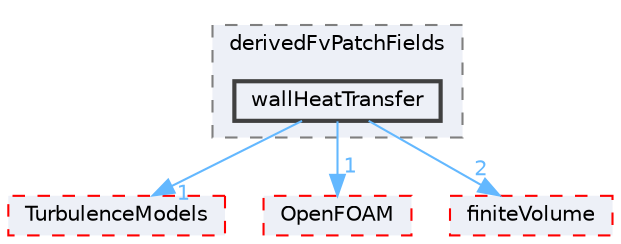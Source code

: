 digraph "src/thermoTools/derivedFvPatchFields/wallHeatTransfer"
{
 // LATEX_PDF_SIZE
  bgcolor="transparent";
  edge [fontname=Helvetica,fontsize=10,labelfontname=Helvetica,labelfontsize=10];
  node [fontname=Helvetica,fontsize=10,shape=box,height=0.2,width=0.4];
  compound=true
  subgraph clusterdir_180701e77928ba70e1b801b7cac290dd {
    graph [ bgcolor="#edf0f7", pencolor="grey50", label="derivedFvPatchFields", fontname=Helvetica,fontsize=10 style="filled,dashed", URL="dir_180701e77928ba70e1b801b7cac290dd.html",tooltip=""]
  dir_e3d9a526a0412aefc9b26535288a7540 [label="wallHeatTransfer", fillcolor="#edf0f7", color="grey25", style="filled,bold", URL="dir_e3d9a526a0412aefc9b26535288a7540.html",tooltip=""];
  }
  dir_1eda626aeac0f0ad2848c36acaa5d501 [label="TurbulenceModels", fillcolor="#edf0f7", color="red", style="filled,dashed", URL="dir_1eda626aeac0f0ad2848c36acaa5d501.html",tooltip=""];
  dir_c5473ff19b20e6ec4dfe5c310b3778a8 [label="OpenFOAM", fillcolor="#edf0f7", color="red", style="filled,dashed", URL="dir_c5473ff19b20e6ec4dfe5c310b3778a8.html",tooltip=""];
  dir_9bd15774b555cf7259a6fa18f99fe99b [label="finiteVolume", fillcolor="#edf0f7", color="red", style="filled,dashed", URL="dir_9bd15774b555cf7259a6fa18f99fe99b.html",tooltip=""];
  dir_e3d9a526a0412aefc9b26535288a7540->dir_1eda626aeac0f0ad2848c36acaa5d501 [headlabel="1", labeldistance=1.5 headhref="dir_004352_004143.html" href="dir_004352_004143.html" color="steelblue1" fontcolor="steelblue1"];
  dir_e3d9a526a0412aefc9b26535288a7540->dir_9bd15774b555cf7259a6fa18f99fe99b [headlabel="2", labeldistance=1.5 headhref="dir_004352_001387.html" href="dir_004352_001387.html" color="steelblue1" fontcolor="steelblue1"];
  dir_e3d9a526a0412aefc9b26535288a7540->dir_c5473ff19b20e6ec4dfe5c310b3778a8 [headlabel="1", labeldistance=1.5 headhref="dir_004352_002695.html" href="dir_004352_002695.html" color="steelblue1" fontcolor="steelblue1"];
}
